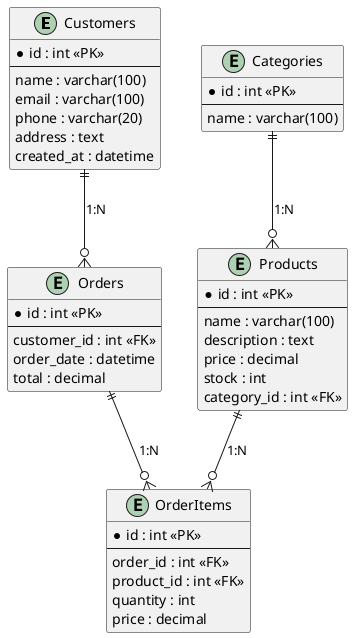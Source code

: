 @startuml

entity "Customers" as Customers {
  *id : int <<PK>>
  --
  name : varchar(100)
  email : varchar(100)
  phone : varchar(20)
  address : text
  created_at : datetime
}

entity "Categories" as Categories {
  *id : int <<PK>>
  --
  name : varchar(100)
}

entity "Products" as Products {
  *id : int <<PK>>
  --
  name : varchar(100)
  description : text
  price : decimal
  stock : int
  category_id : int <<FK>>
}

entity "Orders" as Orders {
  *id : int <<PK>>
  --
  customer_id : int <<FK>>
  order_date : datetime
  total : decimal
}

entity "OrderItems" as OrderItems {
  *id : int <<PK>>
  --
  order_id : int <<FK>>
  product_id : int <<FK>>
  quantity : int
  price : decimal
}

Customers ||--o{ Orders : "1:N"
Categories ||--o{ Products : "1:N"
Orders ||--o{ OrderItems : "1:N"
Products ||--o{ OrderItems : "1:N"

@enduml
